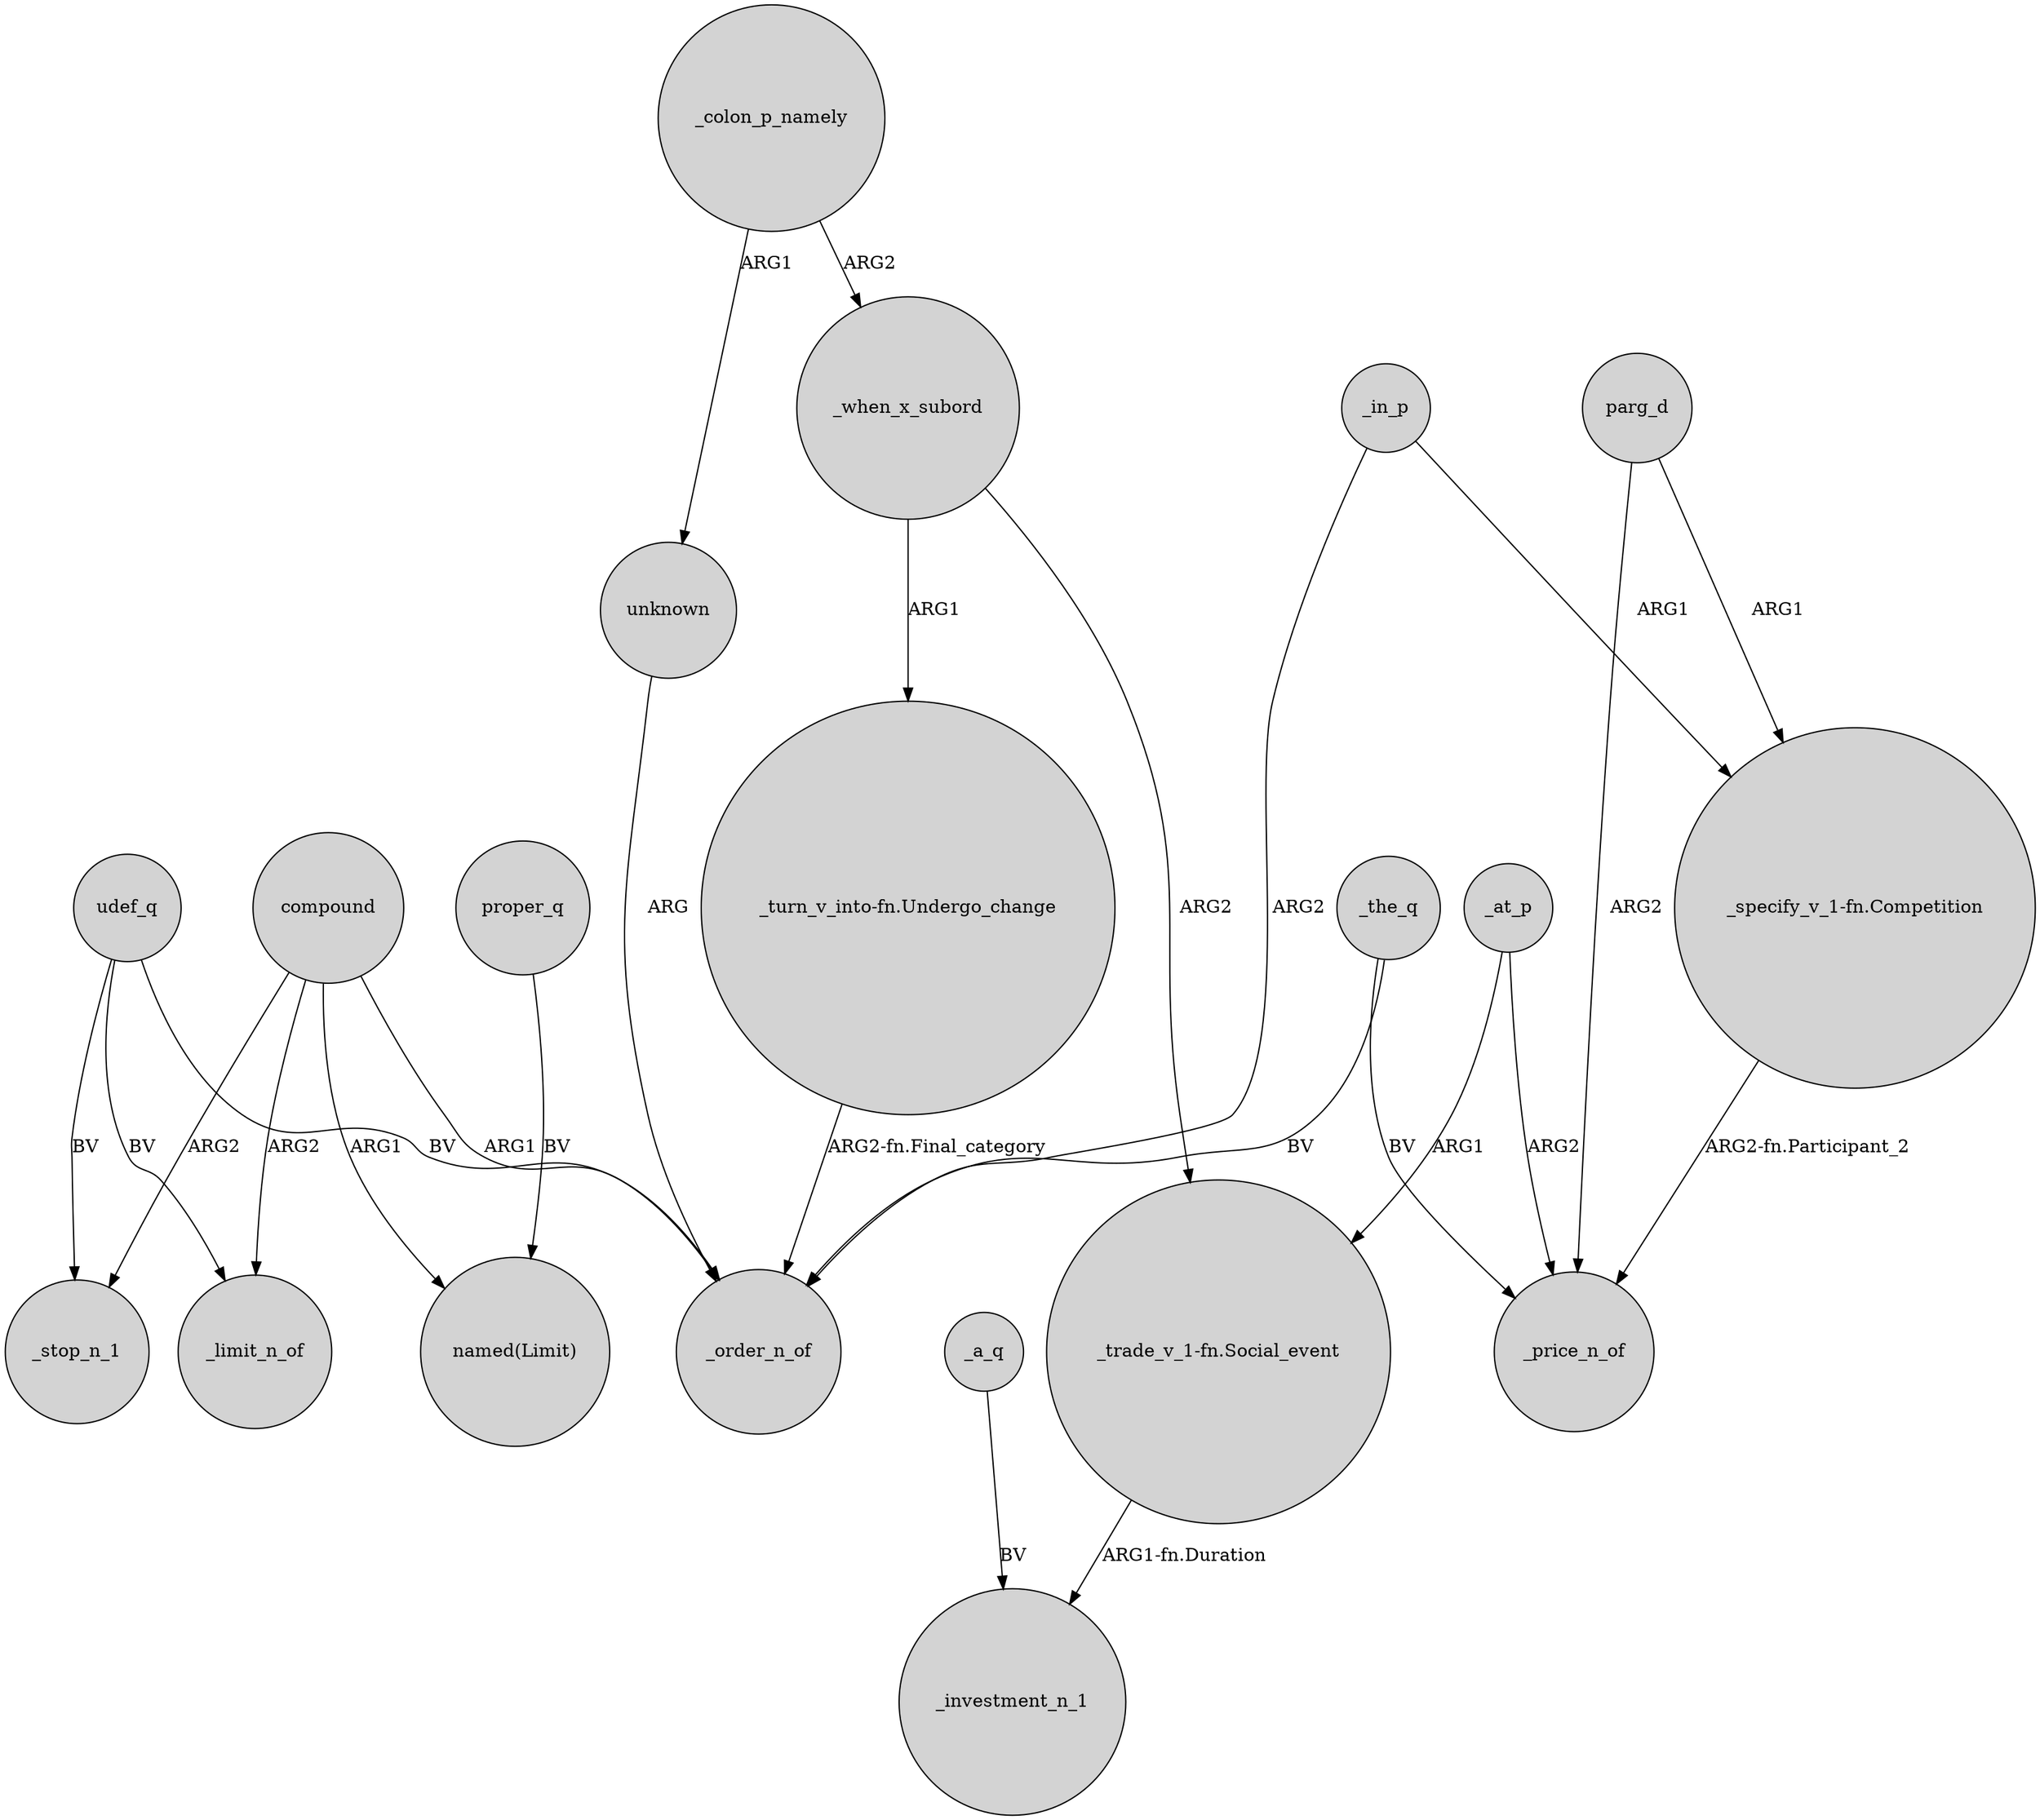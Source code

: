 digraph {
	node [shape=circle style=filled]
	compound -> _order_n_of [label=ARG1]
	proper_q -> "named(Limit)" [label=BV]
	udef_q -> _order_n_of [label=BV]
	_when_x_subord -> "_turn_v_into-fn.Undergo_change" [label=ARG1]
	compound -> _stop_n_1 [label=ARG2]
	_in_p -> _order_n_of [label=ARG2]
	_at_p -> "_trade_v_1-fn.Social_event" [label=ARG1]
	udef_q -> _stop_n_1 [label=BV]
	unknown -> _order_n_of [label=ARG]
	_the_q -> _order_n_of [label=BV]
	"_turn_v_into-fn.Undergo_change" -> _order_n_of [label="ARG2-fn.Final_category"]
	_when_x_subord -> "_trade_v_1-fn.Social_event" [label=ARG2]
	_in_p -> "_specify_v_1-fn.Competition" [label=ARG1]
	"_trade_v_1-fn.Social_event" -> _investment_n_1 [label="ARG1-fn.Duration"]
	compound -> _limit_n_of [label=ARG2]
	_at_p -> _price_n_of [label=ARG2]
	_a_q -> _investment_n_1 [label=BV]
	udef_q -> _limit_n_of [label=BV]
	compound -> "named(Limit)" [label=ARG1]
	parg_d -> _price_n_of [label=ARG2]
	_colon_p_namely -> unknown [label=ARG1]
	parg_d -> "_specify_v_1-fn.Competition" [label=ARG1]
	_colon_p_namely -> _when_x_subord [label=ARG2]
	_the_q -> _price_n_of [label=BV]
	"_specify_v_1-fn.Competition" -> _price_n_of [label="ARG2-fn.Participant_2"]
}
